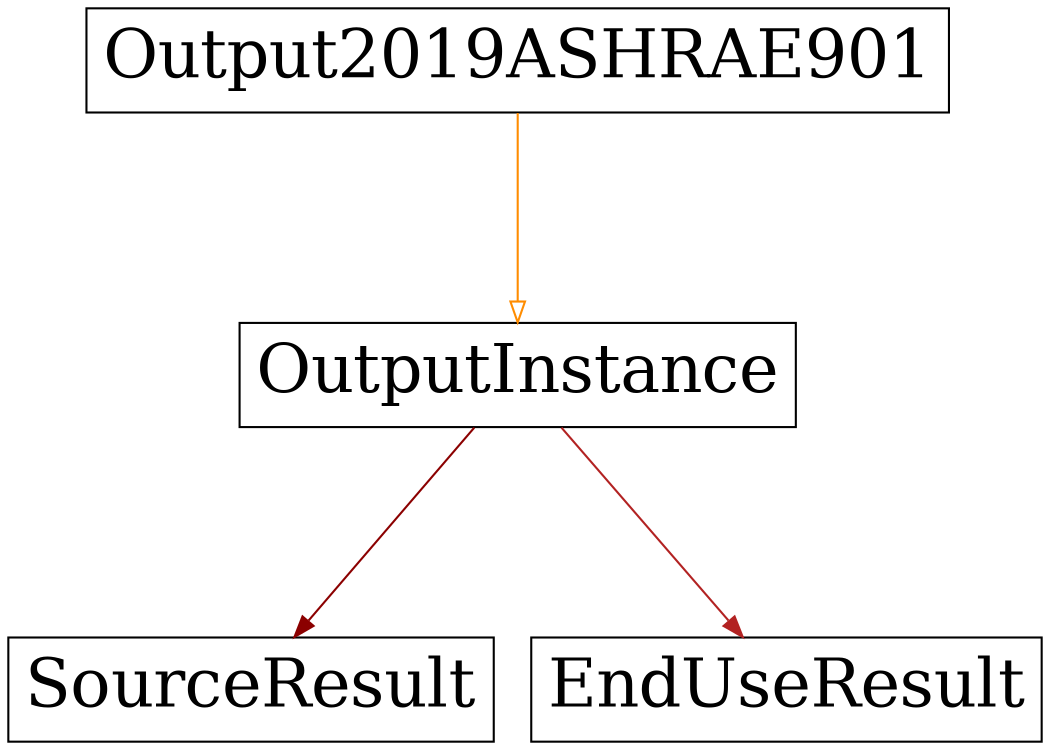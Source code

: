 digraph G {
    size="10, 10";
    ranksep="1.4";
  Output2019ASHRAE901 -> OutputInstance [arrowhead=empty color="darkorange"]
  Output2019ASHRAE901[fontsize="32" shape="box" height="0.7"]
  OutputInstance[fontsize="32" shape="box" height="0.7"]
  OutputInstance -> SourceResult [color="darkred"]
  SourceResult[fontsize="32" shape="box" height="0.7"]
  OutputInstance -> EndUseResult [color="firebrick"]
  EndUseResult[fontsize="32" shape="box" height="0.7"]
}
